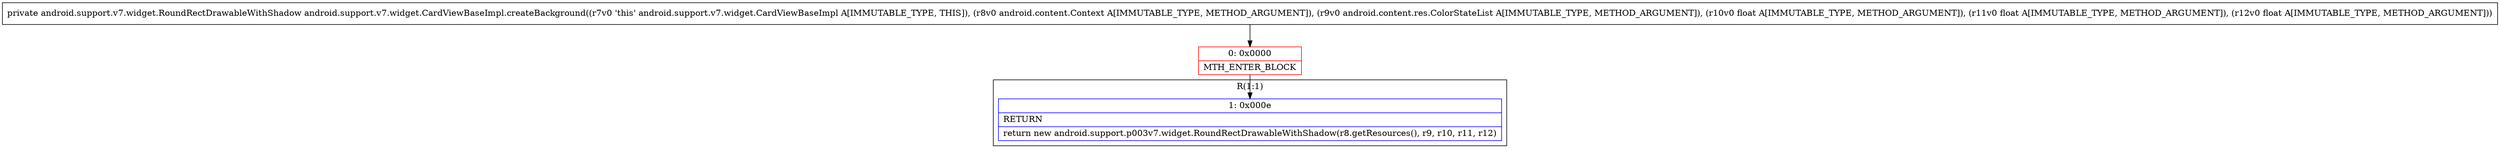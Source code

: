 digraph "CFG forandroid.support.v7.widget.CardViewBaseImpl.createBackground(Landroid\/content\/Context;Landroid\/content\/res\/ColorStateList;FFF)Landroid\/support\/v7\/widget\/RoundRectDrawableWithShadow;" {
subgraph cluster_Region_1015808115 {
label = "R(1:1)";
node [shape=record,color=blue];
Node_1 [shape=record,label="{1\:\ 0x000e|RETURN\l|return new android.support.p003v7.widget.RoundRectDrawableWithShadow(r8.getResources(), r9, r10, r11, r12)\l}"];
}
Node_0 [shape=record,color=red,label="{0\:\ 0x0000|MTH_ENTER_BLOCK\l}"];
MethodNode[shape=record,label="{private android.support.v7.widget.RoundRectDrawableWithShadow android.support.v7.widget.CardViewBaseImpl.createBackground((r7v0 'this' android.support.v7.widget.CardViewBaseImpl A[IMMUTABLE_TYPE, THIS]), (r8v0 android.content.Context A[IMMUTABLE_TYPE, METHOD_ARGUMENT]), (r9v0 android.content.res.ColorStateList A[IMMUTABLE_TYPE, METHOD_ARGUMENT]), (r10v0 float A[IMMUTABLE_TYPE, METHOD_ARGUMENT]), (r11v0 float A[IMMUTABLE_TYPE, METHOD_ARGUMENT]), (r12v0 float A[IMMUTABLE_TYPE, METHOD_ARGUMENT])) }"];
MethodNode -> Node_0;
Node_0 -> Node_1;
}


